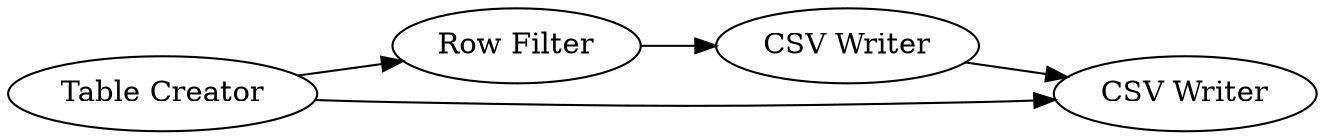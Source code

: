 digraph {
	"4974970466774246212_2" [label="CSV Writer"]
	"4974970466774246212_5" [label="Row Filter"]
	"4974970466774246212_3" [label="CSV Writer"]
	"4974970466774246212_1" [label="Table Creator"]
	"4974970466774246212_5" -> "4974970466774246212_2"
	"4974970466774246212_1" -> "4974970466774246212_3"
	"4974970466774246212_1" -> "4974970466774246212_5"
	"4974970466774246212_2" -> "4974970466774246212_3"
	rankdir=LR
}
